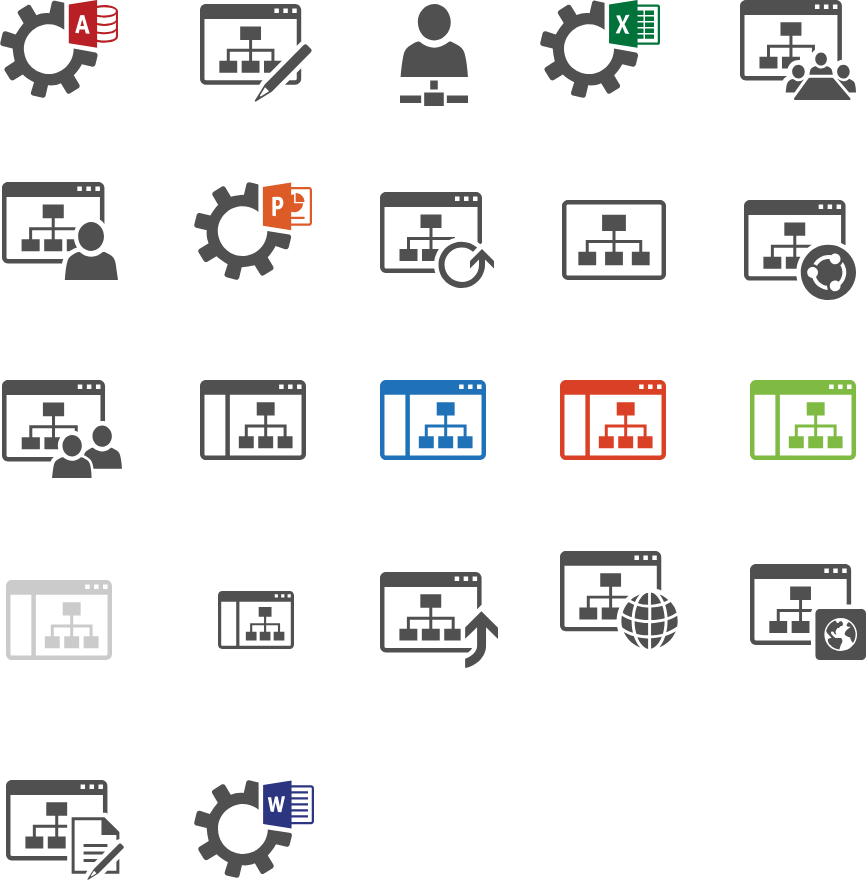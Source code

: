 <mxfile version="24.2.1" type="device">
  <diagram name="Page-1" id="5Z7APpFcgfUc6ZyuO-cr">
    <mxGraphModel dx="1914" dy="1140" grid="1" gridSize="10" guides="1" tooltips="1" connect="1" arrows="1" fold="1" page="1" pageScale="1" pageWidth="827" pageHeight="1169" math="0" shadow="0">
      <root>
        <mxCell id="0" />
        <mxCell id="1" parent="0" />
        <mxCell id="42mja_NqprVF22DPiqrY-39" value="" style="sketch=0;pointerEvents=1;shadow=0;dashed=0;html=1;strokeColor=none;fillColor=#505050;labelPosition=center;verticalLabelPosition=bottom;verticalAlign=top;outlineConnect=0;align=center;shape=mxgraph.office.sites.access_services;" vertex="1" parent="1">
          <mxGeometry x="30" y="30" width="59" height="49" as="geometry" />
        </mxCell>
        <mxCell id="42mja_NqprVF22DPiqrY-40" value="" style="sketch=0;pointerEvents=1;shadow=0;dashed=0;html=1;strokeColor=none;fillColor=#505050;labelPosition=center;verticalLabelPosition=bottom;verticalAlign=top;outlineConnect=0;align=center;shape=mxgraph.office.sites.blog_site;" vertex="1" parent="1">
          <mxGeometry x="130" y="32" width="56" height="49" as="geometry" />
        </mxCell>
        <mxCell id="42mja_NqprVF22DPiqrY-41" value="" style="sketch=0;pointerEvents=1;shadow=0;dashed=0;html=1;strokeColor=none;fillColor=#505050;labelPosition=center;verticalLabelPosition=bottom;verticalAlign=top;outlineConnect=0;align=center;shape=mxgraph.office.sites.business_connectivity_services;" vertex="1" parent="1">
          <mxGeometry x="230" y="32" width="34" height="51" as="geometry" />
        </mxCell>
        <mxCell id="42mja_NqprVF22DPiqrY-42" value="" style="sketch=0;pointerEvents=1;shadow=0;dashed=0;html=1;strokeColor=none;fillColor=#505050;labelPosition=center;verticalLabelPosition=bottom;verticalAlign=top;outlineConnect=0;align=center;shape=mxgraph.office.sites.excel_services;" vertex="1" parent="1">
          <mxGeometry x="300" y="30" width="60" height="49" as="geometry" />
        </mxCell>
        <mxCell id="42mja_NqprVF22DPiqrY-43" value="" style="sketch=0;pointerEvents=1;shadow=0;dashed=0;html=1;strokeColor=none;fillColor=#505050;labelPosition=center;verticalLabelPosition=bottom;verticalAlign=top;outlineConnect=0;align=center;shape=mxgraph.office.sites.meeting_workspace_site;" vertex="1" parent="1">
          <mxGeometry x="400" y="30" width="58" height="50" as="geometry" />
        </mxCell>
        <mxCell id="42mja_NqprVF22DPiqrY-44" value="" style="sketch=0;pointerEvents=1;shadow=0;dashed=0;html=1;strokeColor=none;fillColor=#505050;labelPosition=center;verticalLabelPosition=bottom;verticalAlign=top;outlineConnect=0;align=center;shape=mxgraph.office.sites.my_site;" vertex="1" parent="1">
          <mxGeometry x="31" y="121" width="58" height="49" as="geometry" />
        </mxCell>
        <mxCell id="42mja_NqprVF22DPiqrY-45" value="" style="sketch=0;pointerEvents=1;shadow=0;dashed=0;html=1;strokeColor=none;fillColor=#505050;labelPosition=center;verticalLabelPosition=bottom;verticalAlign=top;outlineConnect=0;align=center;shape=mxgraph.office.sites.powerpoint_automation_services;" vertex="1" parent="1">
          <mxGeometry x="127" y="121" width="59" height="49" as="geometry" />
        </mxCell>
        <mxCell id="42mja_NqprVF22DPiqrY-46" value="" style="sketch=0;pointerEvents=1;shadow=0;dashed=0;html=1;strokeColor=none;fillColor=#505050;labelPosition=center;verticalLabelPosition=bottom;verticalAlign=top;outlineConnect=0;align=center;shape=mxgraph.office.sites.publish;" vertex="1" parent="1">
          <mxGeometry x="220" y="126" width="57" height="48" as="geometry" />
        </mxCell>
        <mxCell id="42mja_NqprVF22DPiqrY-47" value="" style="sketch=0;pointerEvents=1;shadow=0;dashed=0;html=1;strokeColor=none;fillColor=#505050;labelPosition=center;verticalLabelPosition=bottom;verticalAlign=top;outlineConnect=0;align=center;shape=mxgraph.office.sites.site_collection;" vertex="1" parent="1">
          <mxGeometry x="311" y="130" width="52" height="40" as="geometry" />
        </mxCell>
        <mxCell id="42mja_NqprVF22DPiqrY-48" value="" style="sketch=0;pointerEvents=1;shadow=0;dashed=0;html=1;strokeColor=none;fillColor=#505050;labelPosition=center;verticalLabelPosition=bottom;verticalAlign=top;outlineConnect=0;align=center;shape=mxgraph.office.sites.site_shared;" vertex="1" parent="1">
          <mxGeometry x="402" y="130" width="56" height="50" as="geometry" />
        </mxCell>
        <mxCell id="42mja_NqprVF22DPiqrY-49" value="" style="sketch=0;pointerEvents=1;shadow=0;dashed=0;html=1;strokeColor=none;fillColor=#505050;labelPosition=center;verticalLabelPosition=bottom;verticalAlign=top;outlineConnect=0;align=center;shape=mxgraph.office.sites.site_team;" vertex="1" parent="1">
          <mxGeometry x="31" y="220" width="60" height="49" as="geometry" />
        </mxCell>
        <mxCell id="42mja_NqprVF22DPiqrY-50" value="" style="sketch=0;pointerEvents=1;shadow=0;dashed=0;html=1;strokeColor=none;fillColor=#505050;labelPosition=center;verticalLabelPosition=bottom;verticalAlign=top;outlineConnect=0;align=center;shape=mxgraph.office.sites.subsite;" vertex="1" parent="1">
          <mxGeometry x="130" y="220" width="53" height="40" as="geometry" />
        </mxCell>
        <mxCell id="42mja_NqprVF22DPiqrY-51" value="" style="sketch=0;pointerEvents=1;shadow=0;dashed=0;html=1;strokeColor=none;labelPosition=center;verticalLabelPosition=bottom;verticalAlign=top;outlineConnect=0;align=center;shape=mxgraph.office.sites.subsite;fillColor=#2072B8;" vertex="1" parent="1">
          <mxGeometry x="220" y="220" width="53" height="40" as="geometry" />
        </mxCell>
        <mxCell id="42mja_NqprVF22DPiqrY-52" value="" style="sketch=0;pointerEvents=1;shadow=0;dashed=0;html=1;strokeColor=none;labelPosition=center;verticalLabelPosition=bottom;verticalAlign=top;outlineConnect=0;align=center;shape=mxgraph.office.sites.subsite;fillColor=#DA4026;" vertex="1" parent="1">
          <mxGeometry x="310" y="220" width="53" height="40" as="geometry" />
        </mxCell>
        <mxCell id="42mja_NqprVF22DPiqrY-53" value="" style="sketch=0;pointerEvents=1;shadow=0;dashed=0;html=1;strokeColor=none;labelPosition=center;verticalLabelPosition=bottom;verticalAlign=top;outlineConnect=0;align=center;shape=mxgraph.office.sites.subsite;fillColor=#7FBA42;" vertex="1" parent="1">
          <mxGeometry x="405" y="220" width="53" height="40" as="geometry" />
        </mxCell>
        <mxCell id="42mja_NqprVF22DPiqrY-54" value="" style="sketch=0;pointerEvents=1;shadow=0;dashed=0;html=1;strokeColor=none;fillColor=#505050;labelPosition=center;verticalLabelPosition=bottom;verticalAlign=top;outlineConnect=0;align=center;shape=mxgraph.office.sites.website_public;" vertex="1" parent="1">
          <mxGeometry x="405" y="312" width="58" height="48" as="geometry" />
        </mxCell>
        <mxCell id="42mja_NqprVF22DPiqrY-55" value="" style="sketch=0;pointerEvents=1;shadow=0;dashed=0;html=1;strokeColor=none;fillColor=#505050;labelPosition=center;verticalLabelPosition=bottom;verticalAlign=top;outlineConnect=0;align=center;shape=mxgraph.office.sites.website;" vertex="1" parent="1">
          <mxGeometry x="310" y="305.5" width="59" height="49" as="geometry" />
        </mxCell>
        <mxCell id="42mja_NqprVF22DPiqrY-56" value="" style="sketch=0;pointerEvents=1;shadow=0;dashed=0;html=1;strokeColor=none;fillColor=#505050;labelPosition=center;verticalLabelPosition=bottom;verticalAlign=top;outlineConnect=0;align=center;shape=mxgraph.office.sites.upgrade_site;" vertex="1" parent="1">
          <mxGeometry x="220" y="316" width="59" height="48" as="geometry" />
        </mxCell>
        <mxCell id="42mja_NqprVF22DPiqrY-57" value="" style="sketch=0;pointerEvents=1;shadow=0;dashed=0;html=1;strokeColor=none;fillColor=#505050;labelPosition=center;verticalLabelPosition=bottom;verticalAlign=top;outlineConnect=0;align=center;shape=mxgraph.office.sites.subsite;" vertex="1" parent="1">
          <mxGeometry x="139" y="325.5" width="38" height="29" as="geometry" />
        </mxCell>
        <mxCell id="42mja_NqprVF22DPiqrY-58" value="" style="sketch=0;pointerEvents=1;shadow=0;dashed=0;html=1;strokeColor=none;labelPosition=center;verticalLabelPosition=bottom;verticalAlign=top;outlineConnect=0;align=center;shape=mxgraph.office.sites.subsite;fillColor=#CCCBCB;" vertex="1" parent="1">
          <mxGeometry x="33" y="320" width="53" height="40" as="geometry" />
        </mxCell>
        <mxCell id="42mja_NqprVF22DPiqrY-59" value="" style="sketch=0;pointerEvents=1;shadow=0;dashed=0;html=1;strokeColor=none;fillColor=#505050;labelPosition=center;verticalLabelPosition=bottom;verticalAlign=top;outlineConnect=0;align=center;shape=mxgraph.office.sites.word_automation_services;" vertex="1" parent="1">
          <mxGeometry x="127" y="420" width="60" height="49" as="geometry" />
        </mxCell>
        <mxCell id="42mja_NqprVF22DPiqrY-60" value="" style="sketch=0;pointerEvents=1;shadow=0;dashed=0;html=1;strokeColor=none;fillColor=#505050;labelPosition=center;verticalLabelPosition=bottom;verticalAlign=top;outlineConnect=0;align=center;shape=mxgraph.office.sites.wiki_site;" vertex="1" parent="1">
          <mxGeometry x="33" y="420" width="59" height="50" as="geometry" />
        </mxCell>
      </root>
    </mxGraphModel>
  </diagram>
</mxfile>
